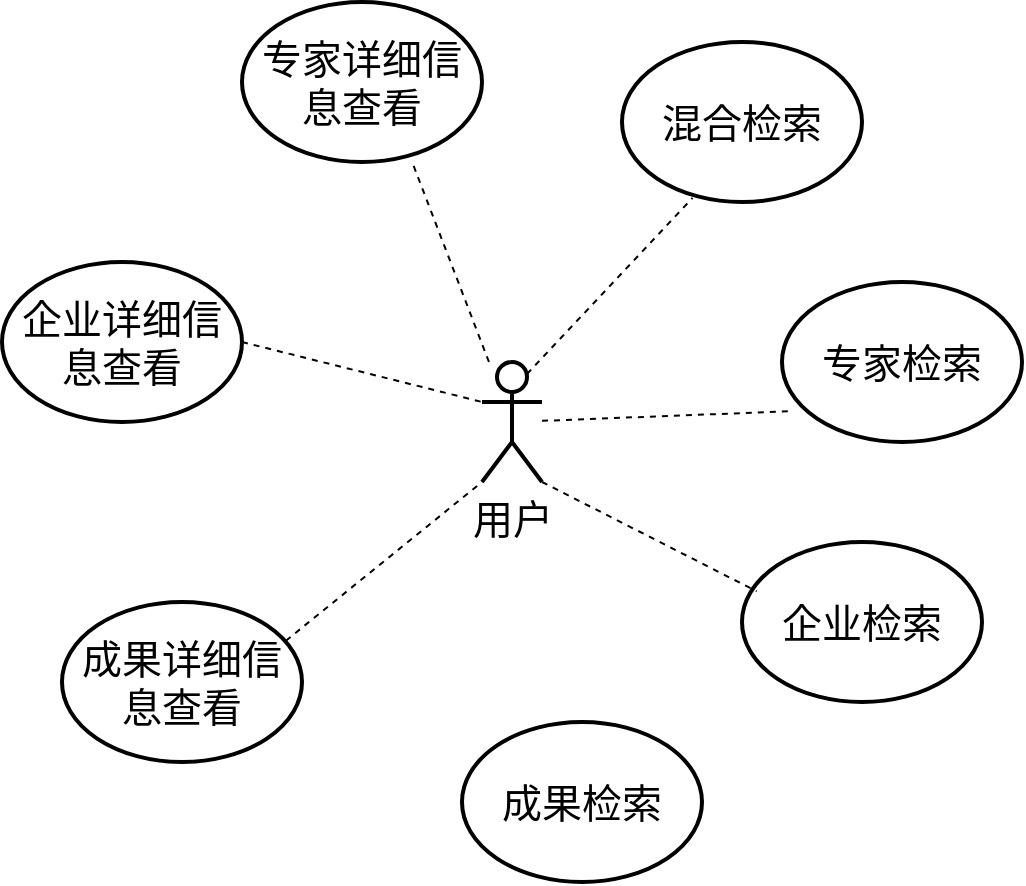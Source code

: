 <mxfile version="24.1.0" type="github">
  <diagram name="Page-1" id="c4acf3e9-155e-7222-9cf6-157b1a14988f">
    <mxGraphModel dx="946" dy="673" grid="1" gridSize="10" guides="1" tooltips="1" connect="1" arrows="1" fold="1" page="1" pageScale="1" pageWidth="850" pageHeight="1100" background="none" math="0" shadow="0">
      <root>
        <mxCell id="0" />
        <mxCell id="1" parent="0" />
        <mxCell id="G2VUMVJBavb5kRMbLVS6-1" value="用户" style="shape=umlActor;verticalLabelPosition=bottom;verticalAlign=top;html=1;outlineConnect=0;fontSize=20;strokeWidth=2;" vertex="1" parent="1">
          <mxGeometry x="330" y="290" width="30" height="60" as="geometry" />
        </mxCell>
        <mxCell id="G2VUMVJBavb5kRMbLVS6-4" value="混合检索" style="ellipse;whiteSpace=wrap;html=1;fontSize=20;strokeWidth=2;" vertex="1" parent="1">
          <mxGeometry x="400" y="130" width="120" height="80" as="geometry" />
        </mxCell>
        <mxCell id="G2VUMVJBavb5kRMbLVS6-5" value="专家检索" style="ellipse;whiteSpace=wrap;html=1;fontSize=20;strokeWidth=2;" vertex="1" parent="1">
          <mxGeometry x="480" y="250" width="120" height="80" as="geometry" />
        </mxCell>
        <mxCell id="G2VUMVJBavb5kRMbLVS6-6" value="企业检索" style="ellipse;whiteSpace=wrap;html=1;fontSize=20;strokeWidth=2;" vertex="1" parent="1">
          <mxGeometry x="460" y="380" width="120" height="80" as="geometry" />
        </mxCell>
        <mxCell id="G2VUMVJBavb5kRMbLVS6-7" value="成果检索" style="ellipse;whiteSpace=wrap;html=1;fontSize=20;strokeWidth=2;" vertex="1" parent="1">
          <mxGeometry x="320" y="470" width="120" height="80" as="geometry" />
        </mxCell>
        <mxCell id="G2VUMVJBavb5kRMbLVS6-8" value="专家详细信息查看" style="ellipse;whiteSpace=wrap;html=1;fontSize=20;strokeWidth=2;" vertex="1" parent="1">
          <mxGeometry x="210" y="110" width="120" height="80" as="geometry" />
        </mxCell>
        <mxCell id="G2VUMVJBavb5kRMbLVS6-9" value="企业详细信息查看" style="ellipse;whiteSpace=wrap;html=1;fontSize=20;strokeWidth=2;" vertex="1" parent="1">
          <mxGeometry x="90" y="240" width="120" height="80" as="geometry" />
        </mxCell>
        <mxCell id="G2VUMVJBavb5kRMbLVS6-10" value="成果详细信息查看" style="ellipse;whiteSpace=wrap;html=1;fontSize=20;strokeWidth=2;" vertex="1" parent="1">
          <mxGeometry x="120" y="410" width="120" height="80" as="geometry" />
        </mxCell>
        <mxCell id="G2VUMVJBavb5kRMbLVS6-11" value="" style="endArrow=none;dashed=1;html=1;rounded=0;exitX=0.75;exitY=0.1;exitDx=0;exitDy=0;exitPerimeter=0;entryX=0.294;entryY=0.975;entryDx=0;entryDy=0;entryPerimeter=0;" edge="1" parent="1" source="G2VUMVJBavb5kRMbLVS6-1" target="G2VUMVJBavb5kRMbLVS6-4">
          <mxGeometry width="50" height="50" relative="1" as="geometry">
            <mxPoint x="690" y="150" as="sourcePoint" />
            <mxPoint x="740" y="100" as="targetPoint" />
          </mxGeometry>
        </mxCell>
        <mxCell id="G2VUMVJBavb5kRMbLVS6-12" value="" style="endArrow=none;dashed=1;html=1;rounded=0;entryX=0.033;entryY=0.808;entryDx=0;entryDy=0;entryPerimeter=0;" edge="1" parent="1" source="G2VUMVJBavb5kRMbLVS6-1" target="G2VUMVJBavb5kRMbLVS6-5">
          <mxGeometry width="50" height="50" relative="1" as="geometry">
            <mxPoint x="420" y="400" as="sourcePoint" />
            <mxPoint x="470" y="350" as="targetPoint" />
          </mxGeometry>
        </mxCell>
        <mxCell id="G2VUMVJBavb5kRMbLVS6-13" value="" style="endArrow=none;dashed=1;html=1;rounded=0;entryX=0.061;entryY=0.308;entryDx=0;entryDy=0;entryPerimeter=0;exitX=1;exitY=1;exitDx=0;exitDy=0;exitPerimeter=0;" edge="1" parent="1" source="G2VUMVJBavb5kRMbLVS6-1" target="G2VUMVJBavb5kRMbLVS6-6">
          <mxGeometry width="50" height="50" relative="1" as="geometry">
            <mxPoint x="380" y="450" as="sourcePoint" />
            <mxPoint x="430" y="400" as="targetPoint" />
          </mxGeometry>
        </mxCell>
        <mxCell id="G2VUMVJBavb5kRMbLVS6-14" value="" style="endArrow=none;dashed=1;html=1;rounded=0;entryX=0;entryY=0.333;entryDx=0;entryDy=0;entryPerimeter=0;exitX=1;exitY=0.5;exitDx=0;exitDy=0;" edge="1" parent="1" source="G2VUMVJBavb5kRMbLVS6-9" target="G2VUMVJBavb5kRMbLVS6-1">
          <mxGeometry width="50" height="50" relative="1" as="geometry">
            <mxPoint x="40" y="420" as="sourcePoint" />
            <mxPoint x="90" y="370" as="targetPoint" />
          </mxGeometry>
        </mxCell>
        <mxCell id="G2VUMVJBavb5kRMbLVS6-15" value="" style="endArrow=none;dashed=1;html=1;rounded=0;entryX=0;entryY=1;entryDx=0;entryDy=0;entryPerimeter=0;exitX=0.933;exitY=0.242;exitDx=0;exitDy=0;exitPerimeter=0;" edge="1" parent="1" source="G2VUMVJBavb5kRMbLVS6-10" target="G2VUMVJBavb5kRMbLVS6-1">
          <mxGeometry width="50" height="50" relative="1" as="geometry">
            <mxPoint x="290" y="490" as="sourcePoint" />
            <mxPoint x="340" y="440" as="targetPoint" />
          </mxGeometry>
        </mxCell>
        <mxCell id="G2VUMVJBavb5kRMbLVS6-16" value="" style="endArrow=none;dashed=1;html=1;rounded=0;entryX=0.711;entryY=1.008;entryDx=0;entryDy=0;entryPerimeter=0;" edge="1" parent="1" source="G2VUMVJBavb5kRMbLVS6-1" target="G2VUMVJBavb5kRMbLVS6-8">
          <mxGeometry width="50" height="50" relative="1" as="geometry">
            <mxPoint x="310" y="270" as="sourcePoint" />
            <mxPoint x="360" y="220" as="targetPoint" />
          </mxGeometry>
        </mxCell>
      </root>
    </mxGraphModel>
  </diagram>
</mxfile>
